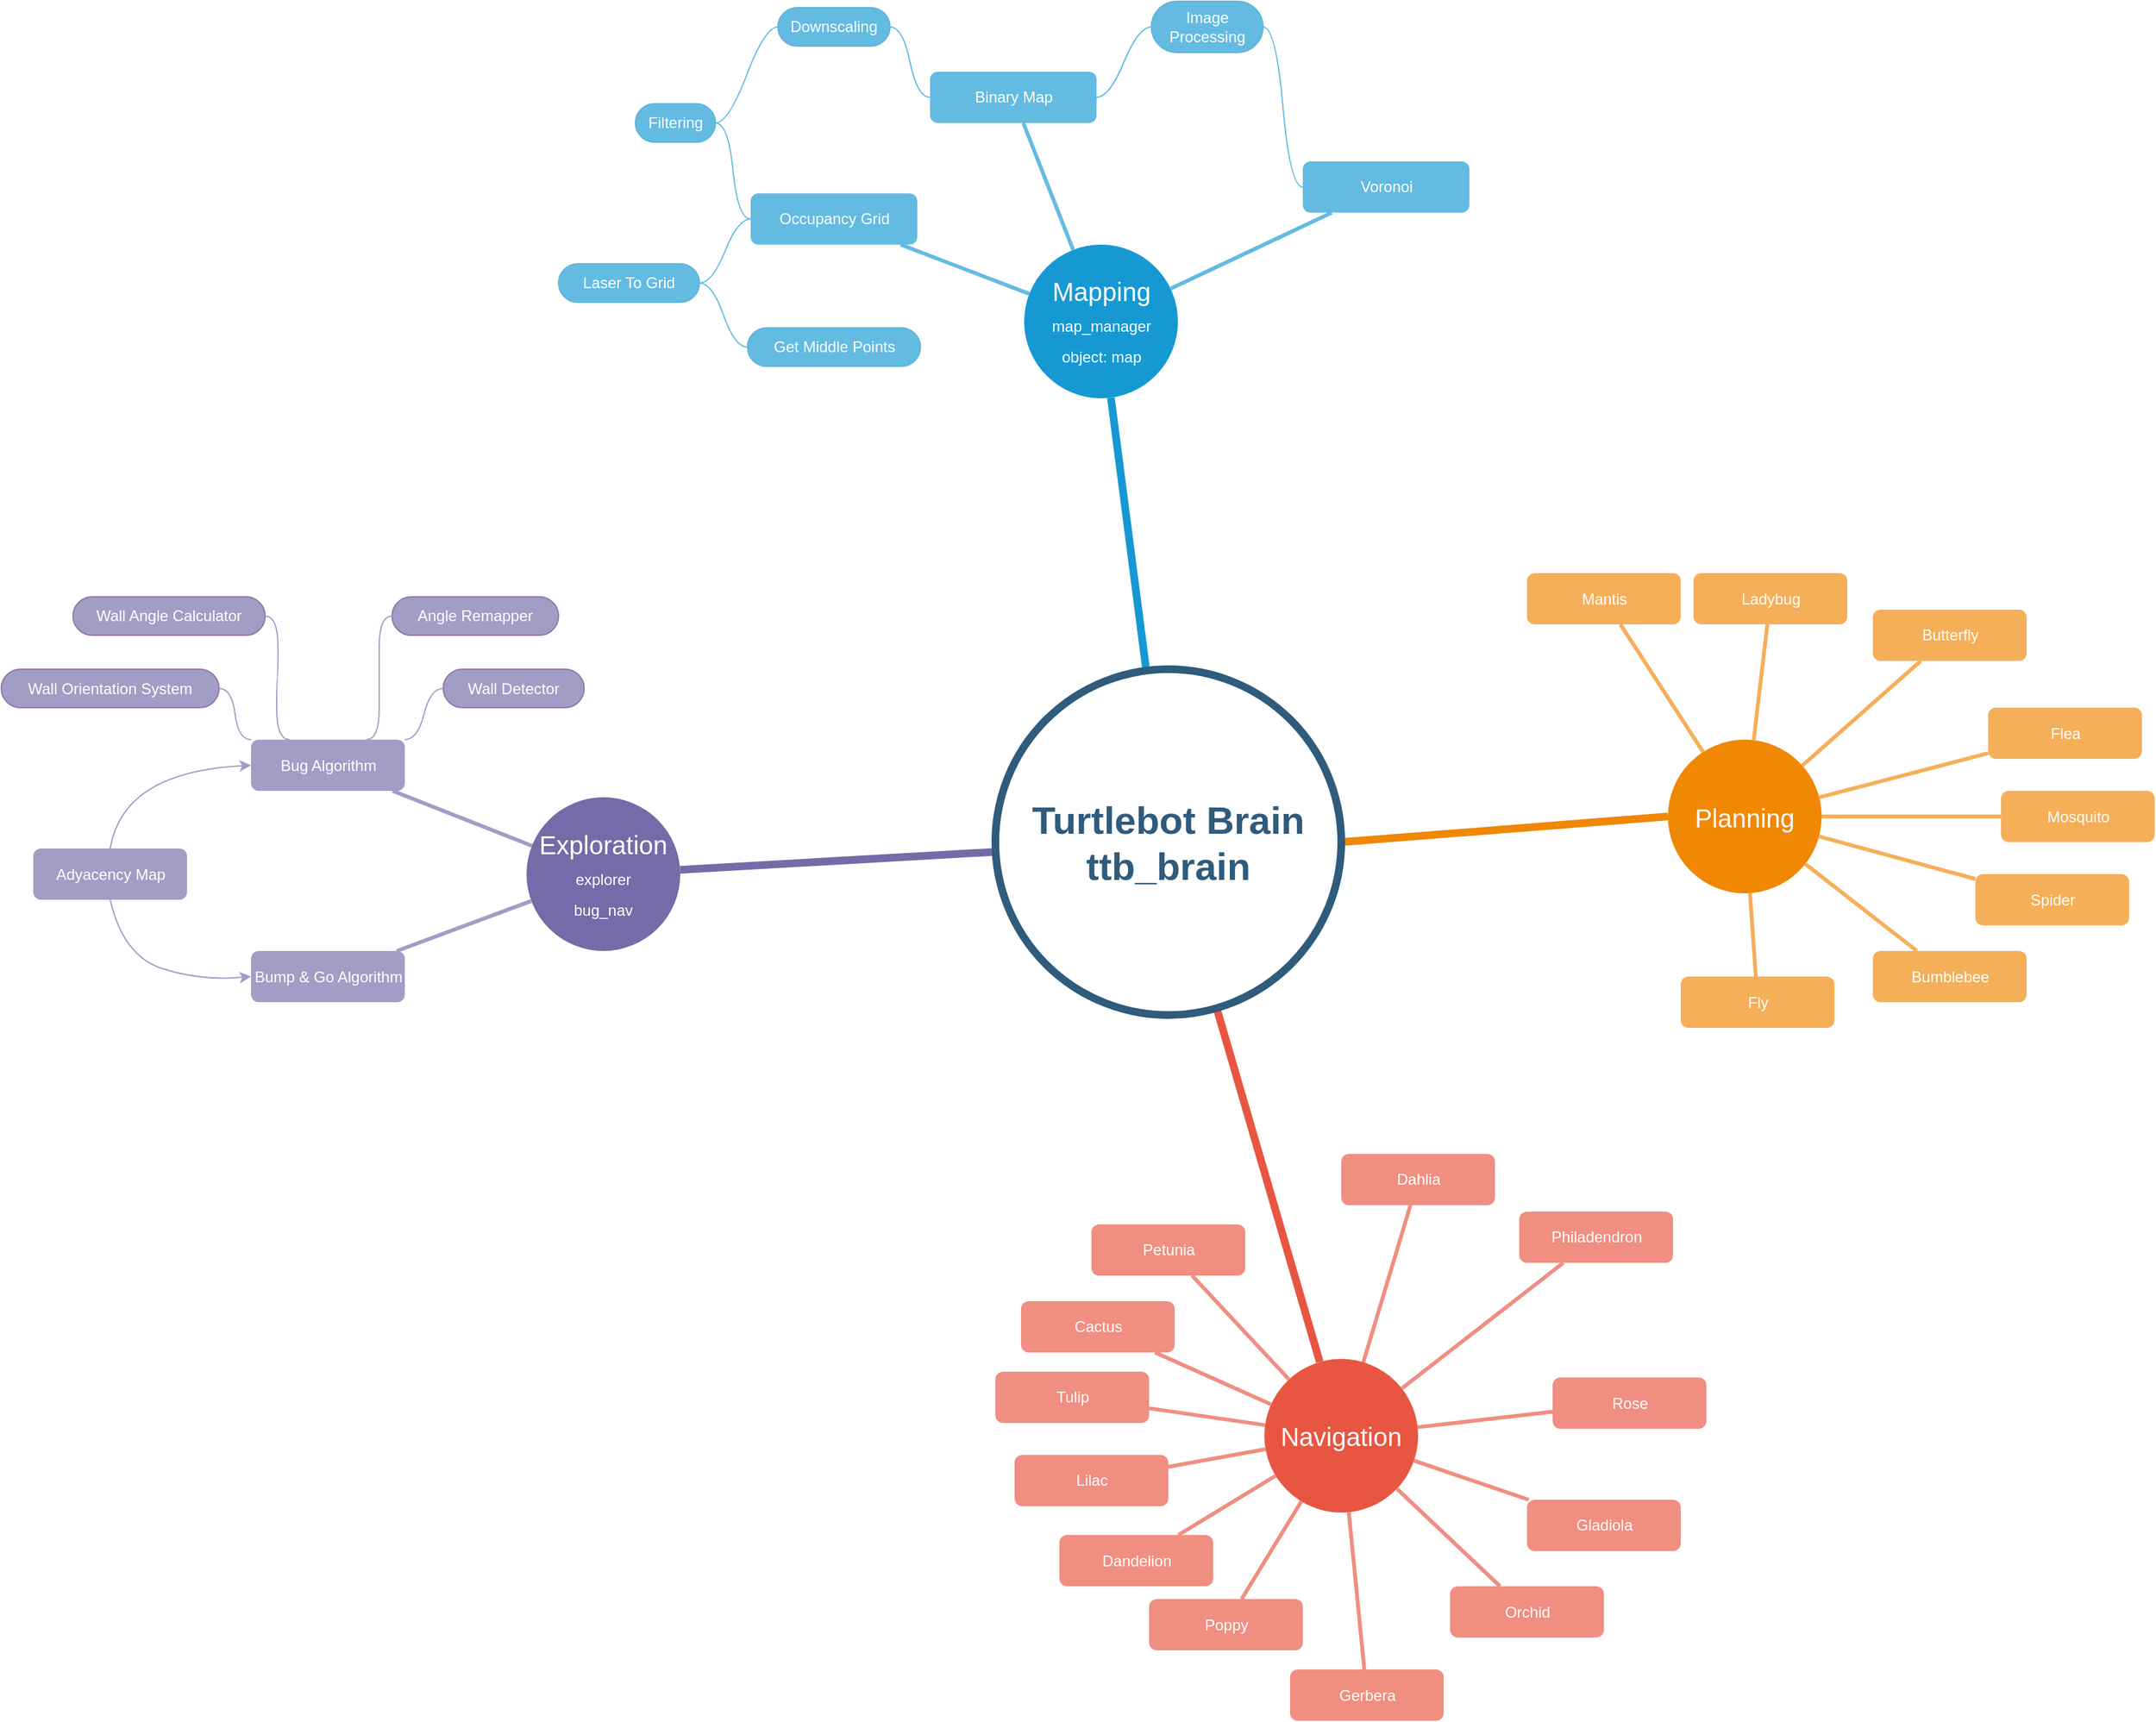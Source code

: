 <mxfile version="14.6.13" type="github">
  <diagram id="6a731a19-8d31-9384-78a2-239565b7b9f0" name="Page-1">
    <mxGraphModel dx="614" dy="1090" grid="1" gridSize="10" guides="1" tooltips="1" connect="1" arrows="1" fold="1" page="1" pageScale="1" pageWidth="1169" pageHeight="827" background="#ffffff" math="0" shadow="0">
      <root>
        <mxCell id="0" />
        <mxCell id="1" parent="0" />
        <mxCell id="r5akDpgzPPveGIxB0C6s-1562" value="&lt;font color=&quot;#ffffff&quot;&gt;Wall Angle Calculator&lt;/font&gt;" style="whiteSpace=wrap;html=1;rounded=1;arcSize=50;align=center;verticalAlign=middle;strokeWidth=1;autosize=1;spacing=4;treeFolding=1;treeMoving=1;newEdgeStyle={&quot;edgeStyle&quot;:&quot;entityRelationEdgeStyle&quot;,&quot;startArrow&quot;:&quot;none&quot;,&quot;endArrow&quot;:&quot;none&quot;,&quot;segment&quot;:10,&quot;curved&quot;:1};direction=west;strokeColor=#9673a6;fillColor=#a29dc5;" parent="1" vertex="1">
          <mxGeometry x="241" y="620" width="150" height="30" as="geometry" />
        </mxCell>
        <mxCell id="r5akDpgzPPveGIxB0C6s-1563" value="" style="edgeStyle=entityRelationEdgeStyle;startArrow=none;endArrow=none;segment=10;curved=1;entryX=0;entryY=0.5;entryDx=0;entryDy=0;exitX=0.25;exitY=0;exitDx=0;exitDy=0;fillColor=#e1d5e7;strokeColor=#a29dc5;" parent="1" source="1529" target="r5akDpgzPPveGIxB0C6s-1562" edge="1">
          <mxGeometry relative="1" as="geometry">
            <mxPoint x="240" y="641.5" as="sourcePoint" />
          </mxGeometry>
        </mxCell>
        <mxCell id="1350" value="Mapping&lt;br&gt;&lt;font style=&quot;font-size: 12px&quot;&gt;map_manager&lt;br&gt;object: map&lt;br&gt;&lt;/font&gt;" style="ellipse;whiteSpace=wrap;html=1;shadow=0;fontFamily=Helvetica;fontSize=20;fontColor=#FFFFFF;align=center;strokeWidth=3;fillColor=#1699D3;strokeColor=none;" parent="1" vertex="1">
          <mxGeometry x="983.5" y="345" width="120" height="120" as="geometry" />
        </mxCell>
        <mxCell id="1351" value="Planning" style="ellipse;whiteSpace=wrap;html=1;shadow=0;fontFamily=Helvetica;fontSize=20;fontColor=#FFFFFF;align=center;strokeWidth=3;fillColor=#F08705;strokeColor=none;gradientColor=none;" parent="1" vertex="1">
          <mxGeometry x="1486" y="731.5" width="120" height="120" as="geometry" />
        </mxCell>
        <mxCell id="1356" value="Navigation" style="ellipse;whiteSpace=wrap;html=1;shadow=0;fontFamily=Helvetica;fontSize=20;fontColor=#FFFFFF;align=center;strokeWidth=3;fillColor=#E85642;strokeColor=none;" parent="1" vertex="1">
          <mxGeometry x="1171" y="1215" width="120" height="120" as="geometry" />
        </mxCell>
        <mxCell id="1359" style="endArrow=none;strokeWidth=6;strokeColor=#1699D3;html=1;" parent="1" source="1515" target="1350" edge="1">
          <mxGeometry relative="1" as="geometry" />
        </mxCell>
        <mxCell id="1360" style="endArrow=none;strokeWidth=6;strokeColor=#f08705;html=1;exitX=1;exitY=0.5;exitDx=0;exitDy=0;entryX=0;entryY=0.5;entryDx=0;entryDy=0;" parent="1" source="1515" target="1351" edge="1">
          <mxGeometry relative="1" as="geometry">
            <mxPoint x="1680" y="812" as="targetPoint" />
          </mxGeometry>
        </mxCell>
        <mxCell id="1363" style="endArrow=none;strokeWidth=6;strokeColor=#736CA8;html=1;" parent="1" source="1515" target="1516" edge="1">
          <mxGeometry relative="1" as="geometry" />
        </mxCell>
        <mxCell id="1366" value="" style="edgeStyle=none;endArrow=none;strokeWidth=6;strokeColor=#E85642;html=1;" parent="1" source="1515" target="1356" edge="1">
          <mxGeometry x="181" y="226.5" width="100" height="100" as="geometry">
            <mxPoint x="181" y="326.5" as="sourcePoint" />
            <mxPoint x="281" y="226.5" as="targetPoint" />
          </mxGeometry>
        </mxCell>
        <mxCell id="1372" value="Occupancy Grid" style="rounded=1;fillColor=#64BBE2;strokeColor=none;strokeWidth=3;shadow=0;html=1;fontColor=#FFFFFF;" parent="1" vertex="1">
          <mxGeometry x="770" y="305" width="130" height="40" as="geometry" />
        </mxCell>
        <mxCell id="1373" value="Binary Map" style="rounded=1;fillColor=#64BBE2;strokeColor=none;strokeWidth=3;shadow=0;html=1;fontColor=#FFFFFF;" parent="1" vertex="1">
          <mxGeometry x="910" y="210" width="130" height="40" as="geometry" />
        </mxCell>
        <mxCell id="1374" value="Voronoi" style="rounded=1;fillColor=#64BBE2;strokeColor=none;strokeWidth=3;shadow=0;html=1;fontColor=#FFFFFF;" parent="1" vertex="1">
          <mxGeometry x="1201" y="280" width="130" height="40" as="geometry" />
        </mxCell>
        <mxCell id="1384" value="" style="edgeStyle=none;endArrow=none;strokeWidth=3;strokeColor=#64BBE2;html=1;" parent="1" source="1350" target="1372" edge="1">
          <mxGeometry x="238.5" y="130" width="100" height="100" as="geometry">
            <mxPoint x="238.5" y="230" as="sourcePoint" />
            <mxPoint x="338.5" y="130" as="targetPoint" />
          </mxGeometry>
        </mxCell>
        <mxCell id="1385" value="" style="edgeStyle=none;endArrow=none;strokeWidth=3;strokeColor=#64BBE2;html=1;" parent="1" source="1350" target="1373" edge="1">
          <mxGeometry x="238.5" y="130" width="100" height="100" as="geometry">
            <mxPoint x="238.5" y="230" as="sourcePoint" />
            <mxPoint x="338.5" y="130" as="targetPoint" />
          </mxGeometry>
        </mxCell>
        <mxCell id="1386" value="" style="edgeStyle=none;endArrow=none;strokeWidth=3;strokeColor=#64BBE2;html=1;" parent="1" source="1350" target="1374" edge="1">
          <mxGeometry x="238.5" y="130" width="100" height="100" as="geometry">
            <mxPoint x="238.5" y="230" as="sourcePoint" />
            <mxPoint x="338.5" y="130" as="targetPoint" />
          </mxGeometry>
        </mxCell>
        <mxCell id="1390" value="Fly" style="rounded=1;fillColor=#f5af58;strokeColor=none;strokeWidth=3;shadow=0;html=1;fontColor=#FFFFFF;" parent="1" vertex="1">
          <mxGeometry x="1496" y="916.5" width="120" height="40" as="geometry" />
        </mxCell>
        <mxCell id="1392" value="Mantis" style="rounded=1;fillColor=#f5af58;strokeColor=none;strokeWidth=3;shadow=0;html=1;fontColor=#FFFFFF;" parent="1" vertex="1">
          <mxGeometry x="1376" y="601.5" width="120" height="40" as="geometry" />
        </mxCell>
        <mxCell id="1393" value="Ladybug" style="rounded=1;fillColor=#f5af58;strokeColor=none;strokeWidth=3;shadow=0;html=1;fontColor=#FFFFFF;" parent="1" vertex="1">
          <mxGeometry x="1506" y="601.5" width="120" height="40" as="geometry" />
        </mxCell>
        <mxCell id="1394" value="Butterfly" style="rounded=1;fillColor=#f5af58;strokeColor=none;strokeWidth=3;shadow=0;html=1;fontColor=#FFFFFF;" parent="1" vertex="1">
          <mxGeometry x="1646" y="630" width="120" height="40" as="geometry" />
        </mxCell>
        <mxCell id="1395" value="Flea" style="rounded=1;fillColor=#f5af58;strokeColor=none;strokeWidth=3;shadow=0;html=1;fontColor=#FFFFFF;" parent="1" vertex="1">
          <mxGeometry x="1736" y="706.5" width="120" height="40" as="geometry" />
        </mxCell>
        <mxCell id="1396" value="Mosquito" style="rounded=1;fillColor=#f5af58;strokeColor=none;strokeWidth=3;shadow=0;html=1;fontColor=#FFFFFF;" parent="1" vertex="1">
          <mxGeometry x="1746" y="771.5" width="120" height="40" as="geometry" />
        </mxCell>
        <mxCell id="1397" value="Spider" style="rounded=1;fillColor=#f5af58;strokeColor=none;strokeWidth=3;shadow=0;html=1;fontColor=#FFFFFF;" parent="1" vertex="1">
          <mxGeometry x="1726" y="836.5" width="120" height="40" as="geometry" />
        </mxCell>
        <mxCell id="1398" value="Bumblebee" style="rounded=1;fillColor=#f5af58;strokeColor=none;strokeWidth=3;shadow=0;html=1;fontColor=#FFFFFF;" parent="1" vertex="1">
          <mxGeometry x="1646" y="896.5" width="120" height="40" as="geometry" />
        </mxCell>
        <mxCell id="1402" value="" style="edgeStyle=none;endArrow=none;strokeWidth=3;strokeColor=#F5AF58;html=1;" parent="1" source="1351" target="1390" edge="1">
          <mxGeometry x="796" y="541.5" width="100" height="100" as="geometry">
            <mxPoint x="796" y="641.5" as="sourcePoint" />
            <mxPoint x="896" y="541.5" as="targetPoint" />
          </mxGeometry>
        </mxCell>
        <mxCell id="1404" value="" style="edgeStyle=none;endArrow=none;strokeWidth=3;strokeColor=#F5AF58;html=1;" parent="1" source="1351" target="1392" edge="1">
          <mxGeometry x="796" y="541.5" width="100" height="100" as="geometry">
            <mxPoint x="796" y="641.5" as="sourcePoint" />
            <mxPoint x="896" y="541.5" as="targetPoint" />
          </mxGeometry>
        </mxCell>
        <mxCell id="1405" value="" style="edgeStyle=none;endArrow=none;strokeWidth=3;strokeColor=#F5AF58;html=1;" parent="1" source="1351" target="1393" edge="1">
          <mxGeometry x="796" y="541.5" width="100" height="100" as="geometry">
            <mxPoint x="796" y="641.5" as="sourcePoint" />
            <mxPoint x="896" y="541.5" as="targetPoint" />
          </mxGeometry>
        </mxCell>
        <mxCell id="1406" value="" style="edgeStyle=none;endArrow=none;strokeWidth=3;strokeColor=#F5AF58;html=1;" parent="1" source="1351" target="1394" edge="1">
          <mxGeometry x="796" y="541.5" width="100" height="100" as="geometry">
            <mxPoint x="796" y="641.5" as="sourcePoint" />
            <mxPoint x="896" y="541.5" as="targetPoint" />
          </mxGeometry>
        </mxCell>
        <mxCell id="1407" value="" style="edgeStyle=none;endArrow=none;strokeWidth=3;strokeColor=#F5AF58;html=1;" parent="1" source="1351" target="1395" edge="1">
          <mxGeometry x="796" y="541.5" width="100" height="100" as="geometry">
            <mxPoint x="796" y="641.5" as="sourcePoint" />
            <mxPoint x="896" y="541.5" as="targetPoint" />
          </mxGeometry>
        </mxCell>
        <mxCell id="1408" value="" style="edgeStyle=none;endArrow=none;strokeWidth=3;strokeColor=#F5AF58;html=1;" parent="1" source="1351" target="1396" edge="1">
          <mxGeometry x="796" y="541.5" width="100" height="100" as="geometry">
            <mxPoint x="796" y="641.5" as="sourcePoint" />
            <mxPoint x="896" y="541.5" as="targetPoint" />
          </mxGeometry>
        </mxCell>
        <mxCell id="1409" value="" style="edgeStyle=none;endArrow=none;strokeWidth=3;strokeColor=#F5AF58;html=1;" parent="1" source="1351" target="1397" edge="1">
          <mxGeometry x="796" y="541.5" width="100" height="100" as="geometry">
            <mxPoint x="796" y="641.5" as="sourcePoint" />
            <mxPoint x="896" y="541.5" as="targetPoint" />
          </mxGeometry>
        </mxCell>
        <mxCell id="1410" value="" style="edgeStyle=none;endArrow=none;strokeWidth=3;strokeColor=#F5AF58;html=1;" parent="1" source="1351" target="1398" edge="1">
          <mxGeometry x="796" y="541.5" width="100" height="100" as="geometry">
            <mxPoint x="796" y="641.5" as="sourcePoint" />
            <mxPoint x="896" y="541.5" as="targetPoint" />
          </mxGeometry>
        </mxCell>
        <mxCell id="1490" value="Philadendron" style="rounded=1;fillColor=#f08e81;strokeColor=none;strokeWidth=3;shadow=0;html=1;fontColor=#FFFFFF;" parent="1" vertex="1">
          <mxGeometry x="1370" y="1100" width="120" height="40" as="geometry" />
        </mxCell>
        <mxCell id="1491" value="Dahlia" style="rounded=1;fillColor=#f08e81;strokeColor=none;strokeWidth=3;shadow=0;html=1;fontColor=#FFFFFF;" parent="1" vertex="1">
          <mxGeometry x="1231" y="1055" width="120" height="40" as="geometry" />
        </mxCell>
        <mxCell id="1492" value="Petunia" style="rounded=1;fillColor=#f08e81;strokeColor=none;strokeWidth=3;shadow=0;html=1;fontColor=#FFFFFF;" parent="1" vertex="1">
          <mxGeometry x="1036" y="1110" width="120" height="40" as="geometry" />
        </mxCell>
        <mxCell id="1493" value="Cactus" style="rounded=1;fillColor=#f08e81;strokeColor=none;strokeWidth=3;shadow=0;html=1;fontColor=#FFFFFF;" parent="1" vertex="1">
          <mxGeometry x="981" y="1170" width="120" height="40" as="geometry" />
        </mxCell>
        <mxCell id="1494" value="Tulip" style="rounded=1;fillColor=#f08e81;strokeColor=none;strokeWidth=3;shadow=0;html=1;fontColor=#FFFFFF;" parent="1" vertex="1">
          <mxGeometry x="961" y="1225" width="120" height="40" as="geometry" />
        </mxCell>
        <mxCell id="1495" value="Lilac" style="rounded=1;fillColor=#f08e81;strokeColor=none;strokeWidth=3;shadow=0;html=1;fontColor=#FFFFFF;" parent="1" vertex="1">
          <mxGeometry x="976" y="1290" width="120" height="40" as="geometry" />
        </mxCell>
        <mxCell id="1496" value="Dandelion" style="rounded=1;fillColor=#f08e81;strokeColor=none;strokeWidth=3;shadow=0;html=1;fontColor=#FFFFFF;" parent="1" vertex="1">
          <mxGeometry x="1011" y="1352.5" width="120" height="40" as="geometry" />
        </mxCell>
        <mxCell id="1497" value="Poppy" style="rounded=1;fillColor=#f08e81;strokeColor=none;strokeWidth=3;shadow=0;html=1;fontColor=#FFFFFF;" parent="1" vertex="1">
          <mxGeometry x="1081" y="1402.5" width="120" height="40" as="geometry" />
        </mxCell>
        <mxCell id="1498" value="Gerbera" style="rounded=1;fillColor=#f08e81;strokeColor=none;strokeWidth=3;shadow=0;html=1;fontColor=#FFFFFF;" parent="1" vertex="1">
          <mxGeometry x="1191" y="1457.5" width="120" height="40" as="geometry" />
        </mxCell>
        <mxCell id="1499" value="Orchid" style="rounded=1;fillColor=#f08e81;strokeColor=none;strokeWidth=3;shadow=0;html=1;fontColor=#FFFFFF;" parent="1" vertex="1">
          <mxGeometry x="1316" y="1392.5" width="120" height="40" as="geometry" />
        </mxCell>
        <mxCell id="1500" value="Gladiola" style="rounded=1;fillColor=#f08e81;strokeColor=none;strokeWidth=3;shadow=0;html=1;fontColor=#FFFFFF;" parent="1" vertex="1">
          <mxGeometry x="1376" y="1325" width="120" height="40" as="geometry" />
        </mxCell>
        <mxCell id="1501" value="Rose" style="rounded=1;fillColor=#f08e81;strokeColor=none;strokeWidth=3;shadow=0;html=1;fontColor=#FFFFFF;" parent="1" vertex="1">
          <mxGeometry x="1396" y="1229.5" width="120" height="40" as="geometry" />
        </mxCell>
        <mxCell id="1502" value="" style="edgeStyle=none;endArrow=none;strokeWidth=3;strokeColor=#F08E81;html=1;" parent="1" source="1356" target="1501" edge="1">
          <mxGeometry x="801" y="95" width="100" height="100" as="geometry">
            <mxPoint x="801" y="195" as="sourcePoint" />
            <mxPoint x="901" y="95" as="targetPoint" />
          </mxGeometry>
        </mxCell>
        <mxCell id="1503" value="" style="edgeStyle=none;endArrow=none;strokeWidth=3;strokeColor=#F08E81;html=1;" parent="1" source="1356" target="1490" edge="1">
          <mxGeometry x="801" y="95" width="100" height="100" as="geometry">
            <mxPoint x="801" y="195" as="sourcePoint" />
            <mxPoint x="901" y="95" as="targetPoint" />
          </mxGeometry>
        </mxCell>
        <mxCell id="1504" value="" style="edgeStyle=none;endArrow=none;strokeWidth=3;strokeColor=#F08E81;html=1;" parent="1" source="1356" target="1491" edge="1">
          <mxGeometry x="801" y="95" width="100" height="100" as="geometry">
            <mxPoint x="801" y="195" as="sourcePoint" />
            <mxPoint x="901" y="95" as="targetPoint" />
          </mxGeometry>
        </mxCell>
        <mxCell id="1505" value="" style="edgeStyle=none;endArrow=none;strokeWidth=3;strokeColor=#F08E81;html=1;" parent="1" source="1356" target="1492" edge="1">
          <mxGeometry x="801" y="95" width="100" height="100" as="geometry">
            <mxPoint x="801" y="195" as="sourcePoint" />
            <mxPoint x="901" y="95" as="targetPoint" />
          </mxGeometry>
        </mxCell>
        <mxCell id="1506" value="" style="edgeStyle=none;endArrow=none;strokeWidth=3;strokeColor=#F08E81;html=1;" parent="1" source="1356" target="1493" edge="1">
          <mxGeometry x="801" y="95" width="100" height="100" as="geometry">
            <mxPoint x="801" y="195" as="sourcePoint" />
            <mxPoint x="901" y="95" as="targetPoint" />
          </mxGeometry>
        </mxCell>
        <mxCell id="1507" value="" style="edgeStyle=none;endArrow=none;strokeWidth=3;strokeColor=#F08E81;html=1;" parent="1" source="1356" target="1494" edge="1">
          <mxGeometry x="801" y="95" width="100" height="100" as="geometry">
            <mxPoint x="801" y="195" as="sourcePoint" />
            <mxPoint x="901" y="95" as="targetPoint" />
          </mxGeometry>
        </mxCell>
        <mxCell id="1508" value="" style="edgeStyle=none;endArrow=none;strokeWidth=3;strokeColor=#F08E81;html=1;" parent="1" source="1356" target="1495" edge="1">
          <mxGeometry x="801" y="95" width="100" height="100" as="geometry">
            <mxPoint x="801" y="195" as="sourcePoint" />
            <mxPoint x="901" y="95" as="targetPoint" />
          </mxGeometry>
        </mxCell>
        <mxCell id="1509" value="" style="edgeStyle=none;endArrow=none;strokeWidth=3;strokeColor=#F08E81;html=1;" parent="1" source="1356" target="1496" edge="1">
          <mxGeometry x="801" y="95" width="100" height="100" as="geometry">
            <mxPoint x="801" y="195" as="sourcePoint" />
            <mxPoint x="901" y="95" as="targetPoint" />
          </mxGeometry>
        </mxCell>
        <mxCell id="1510" value="" style="edgeStyle=none;endArrow=none;strokeWidth=3;strokeColor=#F08E81;html=1;" parent="1" source="1356" target="1497" edge="1">
          <mxGeometry x="801" y="95" width="100" height="100" as="geometry">
            <mxPoint x="801" y="195" as="sourcePoint" />
            <mxPoint x="901" y="95" as="targetPoint" />
          </mxGeometry>
        </mxCell>
        <mxCell id="1511" value="" style="edgeStyle=none;endArrow=none;strokeWidth=3;strokeColor=#F08E81;html=1;" parent="1" source="1356" target="1498" edge="1">
          <mxGeometry x="801" y="95" width="100" height="100" as="geometry">
            <mxPoint x="801" y="195" as="sourcePoint" />
            <mxPoint x="901" y="95" as="targetPoint" />
          </mxGeometry>
        </mxCell>
        <mxCell id="1512" value="" style="edgeStyle=none;endArrow=none;strokeWidth=3;strokeColor=#F08E81;html=1;" parent="1" source="1356" target="1499" edge="1">
          <mxGeometry x="801" y="95" width="100" height="100" as="geometry">
            <mxPoint x="801" y="195" as="sourcePoint" />
            <mxPoint x="901" y="95" as="targetPoint" />
          </mxGeometry>
        </mxCell>
        <mxCell id="1513" value="" style="edgeStyle=none;endArrow=none;strokeWidth=3;strokeColor=#F08E81;html=1;" parent="1" source="1356" target="1500" edge="1">
          <mxGeometry x="801" y="95" width="100" height="100" as="geometry">
            <mxPoint x="801" y="195" as="sourcePoint" />
            <mxPoint x="901" y="95" as="targetPoint" />
          </mxGeometry>
        </mxCell>
        <mxCell id="1515" value="Turtlebot Brain&lt;br&gt;ttb_brain" style="ellipse;whiteSpace=wrap;html=1;shadow=0;fontFamily=Helvetica;fontSize=30;fontColor=#2F5B7C;align=center;strokeColor=#2F5B7C;strokeWidth=6;fillColor=#FFFFFF;fontStyle=1;gradientColor=none;" parent="1" vertex="1">
          <mxGeometry x="961" y="676.5" width="270" height="270" as="geometry" />
        </mxCell>
        <mxCell id="1516" value="Exploration&lt;br&gt;&lt;font style=&quot;font-size: 12px&quot;&gt;explorer&lt;br&gt;bug_nav&lt;/font&gt;" style="ellipse;whiteSpace=wrap;html=1;shadow=0;fontFamily=Helvetica;fontSize=20;fontColor=#FFFFFF;align=center;strokeWidth=3;fillColor=#736ca8;strokeColor=none;" parent="1" vertex="1">
          <mxGeometry x="595" y="776.5" width="120" height="120" as="geometry" />
        </mxCell>
        <mxCell id="1526" value="Adyacency Map" style="rounded=1;fillColor=#a29dc5;strokeColor=none;strokeWidth=3;shadow=0;html=1;fontColor=#FFFFFF;" parent="1" vertex="1">
          <mxGeometry x="210" y="816.5" width="120" height="40" as="geometry" />
        </mxCell>
        <mxCell id="1527" value="Bump &amp;amp; Go Algorithm" style="rounded=1;fillColor=#a29dc5;strokeColor=none;strokeWidth=3;shadow=0;html=1;fontColor=#FFFFFF;" parent="1" vertex="1">
          <mxGeometry x="380" y="896.5" width="120" height="40" as="geometry" />
        </mxCell>
        <mxCell id="1529" value="Bug Algorithm" style="rounded=1;fillColor=#a29dc5;strokeColor=none;strokeWidth=3;shadow=0;html=1;fontColor=#FFFFFF;" parent="1" vertex="1">
          <mxGeometry x="380" y="731.5" width="120" height="40" as="geometry" />
        </mxCell>
        <mxCell id="1539" value="" style="edgeStyle=none;endArrow=none;strokeWidth=3;strokeColor=#A29DC5;html=1;" parent="1" source="1516" target="1527" edge="1">
          <mxGeometry x="-1215" y="-248.5" width="100" height="100" as="geometry">
            <mxPoint x="-1215" y="-148.5" as="sourcePoint" />
            <mxPoint x="-1115" y="-248.5" as="targetPoint" />
          </mxGeometry>
        </mxCell>
        <mxCell id="1540" value="" style="edgeStyle=none;endArrow=none;strokeWidth=3;strokeColor=#A29DC5;html=1;" parent="1" source="1516" target="1529" edge="1">
          <mxGeometry x="-1215" y="-248.5" width="100" height="100" as="geometry">
            <mxPoint x="-1215" y="-148.5" as="sourcePoint" />
            <mxPoint x="-1115" y="-248.5" as="targetPoint" />
          </mxGeometry>
        </mxCell>
        <mxCell id="1542" style="edgeStyle=none;rounded=0;html=1;exitX=0.5;exitY=1;endArrow=none;endFill=0;jettySize=auto;orthogonalLoop=1;strokeColor=#736CA8;strokeWidth=2;fillColor=#64bbe2;fontSize=20;fontColor=#23445D;" parent="1" source="1529" target="1529" edge="1">
          <mxGeometry relative="1" as="geometry" />
        </mxCell>
        <mxCell id="r5akDpgzPPveGIxB0C6s-1543" value="" style="curved=1;endArrow=classic;html=1;exitX=0.5;exitY=0;exitDx=0;exitDy=0;entryX=0;entryY=0.5;entryDx=0;entryDy=0;fillColor=#e1d5e7;strokeColor=#a29dc5;" parent="1" source="1526" target="1529" edge="1">
          <mxGeometry width="50" height="50" relative="1" as="geometry">
            <mxPoint x="230" y="756.5" as="sourcePoint" />
            <mxPoint x="280" y="706.5" as="targetPoint" />
            <Array as="points">
              <mxPoint x="280" y="756.5" />
            </Array>
          </mxGeometry>
        </mxCell>
        <mxCell id="r5akDpgzPPveGIxB0C6s-1547" value="" style="curved=1;endArrow=classic;html=1;exitX=0.5;exitY=1;exitDx=0;exitDy=0;entryX=0;entryY=0.5;entryDx=0;entryDy=0;fillColor=#e1d5e7;strokeColor=#a29dc5;" parent="1" source="1526" target="1527" edge="1">
          <mxGeometry width="50" height="50" relative="1" as="geometry">
            <mxPoint x="280" y="1050" as="sourcePoint" />
            <mxPoint x="240" y="1070" as="targetPoint" />
            <Array as="points">
              <mxPoint x="280" y="900" />
              <mxPoint x="340" y="920" />
            </Array>
          </mxGeometry>
        </mxCell>
        <mxCell id="r5akDpgzPPveGIxB0C6s-1558" value="&lt;font color=&quot;#ffffff&quot;&gt;Wall Detector&lt;/font&gt;" style="whiteSpace=wrap;html=1;rounded=1;arcSize=50;align=center;verticalAlign=middle;strokeWidth=1;autosize=1;spacing=4;treeFolding=1;treeMoving=1;newEdgeStyle={&quot;edgeStyle&quot;:&quot;entityRelationEdgeStyle&quot;,&quot;startArrow&quot;:&quot;none&quot;,&quot;endArrow&quot;:&quot;none&quot;,&quot;segment&quot;:10,&quot;curved&quot;:1};strokeColor=#9673a6;fillColor=#a29dc5;" parent="1" vertex="1">
          <mxGeometry x="530" y="676.5" width="110" height="30" as="geometry" />
        </mxCell>
        <mxCell id="r5akDpgzPPveGIxB0C6s-1559" value="" style="edgeStyle=entityRelationEdgeStyle;startArrow=none;endArrow=none;segment=10;curved=1;exitX=1;exitY=0;exitDx=0;exitDy=0;fillColor=#e1d5e7;strokeColor=#a29dc5;" parent="1" source="1529" target="r5akDpgzPPveGIxB0C6s-1558" edge="1">
          <mxGeometry relative="1" as="geometry">
            <mxPoint x="483" y="690" as="sourcePoint" />
          </mxGeometry>
        </mxCell>
        <mxCell id="r5akDpgzPPveGIxB0C6s-1560" value="&lt;font color=&quot;#ffffff&quot;&gt;Angle Remapper&lt;/font&gt;" style="whiteSpace=wrap;html=1;rounded=1;arcSize=50;align=center;verticalAlign=middle;strokeWidth=1;autosize=1;spacing=4;treeFolding=1;treeMoving=1;newEdgeStyle={&quot;edgeStyle&quot;:&quot;entityRelationEdgeStyle&quot;,&quot;startArrow&quot;:&quot;none&quot;,&quot;endArrow&quot;:&quot;none&quot;,&quot;segment&quot;:10,&quot;curved&quot;:1};strokeColor=#9673a6;fillColor=#a29dc5;" parent="1" vertex="1">
          <mxGeometry x="490" y="620" width="130" height="30" as="geometry" />
        </mxCell>
        <mxCell id="r5akDpgzPPveGIxB0C6s-1561" value="" style="edgeStyle=entityRelationEdgeStyle;startArrow=none;endArrow=none;segment=10;curved=1;exitX=0.75;exitY=0;exitDx=0;exitDy=0;fillColor=#e1d5e7;strokeColor=#a29dc5;" parent="1" source="1529" target="r5akDpgzPPveGIxB0C6s-1560" edge="1">
          <mxGeometry relative="1" as="geometry">
            <mxPoint x="388" y="649" as="sourcePoint" />
          </mxGeometry>
        </mxCell>
        <mxCell id="r5akDpgzPPveGIxB0C6s-1564" value="&lt;font color=&quot;#ffffff&quot;&gt;Wall Orientation System&lt;/font&gt;" style="whiteSpace=wrap;html=1;rounded=1;arcSize=50;align=center;verticalAlign=middle;strokeWidth=1;autosize=1;spacing=4;treeFolding=1;treeMoving=1;newEdgeStyle={&quot;edgeStyle&quot;:&quot;entityRelationEdgeStyle&quot;,&quot;startArrow&quot;:&quot;none&quot;,&quot;endArrow&quot;:&quot;none&quot;,&quot;segment&quot;:10,&quot;curved&quot;:1};direction=west;strokeColor=#9673a6;fillColor=#a29dc5;" parent="1" vertex="1">
          <mxGeometry x="185" y="676.5" width="170" height="30" as="geometry" />
        </mxCell>
        <mxCell id="r5akDpgzPPveGIxB0C6s-1565" value="" style="edgeStyle=entityRelationEdgeStyle;startArrow=none;endArrow=none;segment=10;curved=1;entryX=0;entryY=0.5;entryDx=0;entryDy=0;exitX=0;exitY=0;exitDx=0;exitDy=0;fillColor=#e1d5e7;strokeColor=#a29dc5;" parent="1" source="1529" target="r5akDpgzPPveGIxB0C6s-1564" edge="1">
          <mxGeometry relative="1" as="geometry">
            <mxPoint x="400" y="758" as="sourcePoint" />
          </mxGeometry>
        </mxCell>
        <mxCell id="oNTo4Ac7TQ7N8douDyzH-1543" value="&lt;font color=&quot;#ffffff&quot;&gt;Laser To Grid&lt;/font&gt;" style="whiteSpace=wrap;html=1;rounded=1;arcSize=50;align=center;verticalAlign=middle;strokeWidth=1;autosize=1;spacing=4;treeFolding=1;treeMoving=1;newEdgeStyle={&quot;edgeStyle&quot;:&quot;entityRelationEdgeStyle&quot;,&quot;startArrow&quot;:&quot;none&quot;,&quot;endArrow&quot;:&quot;none&quot;,&quot;segment&quot;:10,&quot;curved&quot;:1};fillColor=#64BBE2;strokeColor=#60B3D9;" vertex="1" parent="1">
          <mxGeometry x="620" y="360" width="110" height="30" as="geometry" />
        </mxCell>
        <mxCell id="oNTo4Ac7TQ7N8douDyzH-1544" value="" style="edgeStyle=entityRelationEdgeStyle;startArrow=none;endArrow=none;segment=10;curved=1;strokeColor=#64bbe2;exitX=0;exitY=0.5;exitDx=0;exitDy=0;" edge="1" target="oNTo4Ac7TQ7N8douDyzH-1543" parent="1" source="1372">
          <mxGeometry relative="1" as="geometry">
            <mxPoint x="798" y="470" as="sourcePoint" />
          </mxGeometry>
        </mxCell>
        <mxCell id="oNTo4Ac7TQ7N8douDyzH-1545" value="&lt;font color=&quot;#ffffff&quot;&gt;Get Middle Points&lt;/font&gt;" style="whiteSpace=wrap;html=1;rounded=1;arcSize=50;align=center;verticalAlign=middle;strokeWidth=1;autosize=1;spacing=4;treeFolding=1;treeMoving=1;newEdgeStyle={&quot;edgeStyle&quot;:&quot;entityRelationEdgeStyle&quot;,&quot;startArrow&quot;:&quot;none&quot;,&quot;endArrow&quot;:&quot;none&quot;,&quot;segment&quot;:10,&quot;curved&quot;:1};fillColor=#64BBE2;strokeColor=#60B3D9;" vertex="1" parent="1">
          <mxGeometry x="767.5" y="410" width="135" height="30" as="geometry" />
        </mxCell>
        <mxCell id="oNTo4Ac7TQ7N8douDyzH-1546" value="" style="edgeStyle=entityRelationEdgeStyle;startArrow=none;endArrow=none;segment=10;curved=1;strokeColor=#64bbe2;exitX=1;exitY=0.5;exitDx=0;exitDy=0;" edge="1" parent="1" target="oNTo4Ac7TQ7N8douDyzH-1545" source="oNTo4Ac7TQ7N8douDyzH-1543">
          <mxGeometry relative="1" as="geometry">
            <mxPoint x="789" y="562" as="sourcePoint" />
          </mxGeometry>
        </mxCell>
        <mxCell id="oNTo4Ac7TQ7N8douDyzH-1548" value="&lt;font color=&quot;#ffffff&quot;&gt;Filtering&lt;br&gt;&lt;/font&gt;" style="whiteSpace=wrap;html=1;rounded=1;arcSize=50;align=center;verticalAlign=middle;strokeWidth=1;autosize=1;spacing=4;treeFolding=1;treeMoving=1;newEdgeStyle={&quot;edgeStyle&quot;:&quot;entityRelationEdgeStyle&quot;,&quot;startArrow&quot;:&quot;none&quot;,&quot;endArrow&quot;:&quot;none&quot;,&quot;segment&quot;:10,&quot;curved&quot;:1};fillColor=#64BBE2;strokeColor=#60B3D9;" vertex="1" parent="1">
          <mxGeometry x="680" y="235" width="62.5" height="30" as="geometry" />
        </mxCell>
        <mxCell id="oNTo4Ac7TQ7N8douDyzH-1549" value="" style="edgeStyle=entityRelationEdgeStyle;startArrow=none;endArrow=none;segment=10;curved=1;strokeColor=#64bbe2;exitX=0;exitY=0.5;exitDx=0;exitDy=0;entryX=1;entryY=0.5;entryDx=0;entryDy=0;" edge="1" parent="1" target="oNTo4Ac7TQ7N8douDyzH-1548" source="1372">
          <mxGeometry relative="1" as="geometry">
            <mxPoint x="640" y="145" as="sourcePoint" />
          </mxGeometry>
        </mxCell>
        <mxCell id="oNTo4Ac7TQ7N8douDyzH-1550" value="&lt;font color=&quot;#ffffff&quot;&gt;Downscaling&lt;br&gt;&lt;/font&gt;" style="whiteSpace=wrap;html=1;rounded=1;arcSize=50;align=center;verticalAlign=middle;strokeWidth=1;autosize=1;spacing=4;treeFolding=1;treeMoving=1;newEdgeStyle={&quot;edgeStyle&quot;:&quot;entityRelationEdgeStyle&quot;,&quot;startArrow&quot;:&quot;none&quot;,&quot;endArrow&quot;:&quot;none&quot;,&quot;segment&quot;:10,&quot;curved&quot;:1};fillColor=#64BBE2;strokeColor=#60B3D9;" vertex="1" parent="1">
          <mxGeometry x="791.25" y="160" width="87.5" height="30" as="geometry" />
        </mxCell>
        <mxCell id="oNTo4Ac7TQ7N8douDyzH-1551" value="" style="edgeStyle=entityRelationEdgeStyle;startArrow=none;endArrow=none;segment=10;curved=1;strokeColor=#64bbe2;exitX=1;exitY=0.5;exitDx=0;exitDy=0;entryX=0;entryY=0.5;entryDx=0;entryDy=0;" edge="1" parent="1" target="oNTo4Ac7TQ7N8douDyzH-1550" source="oNTo4Ac7TQ7N8douDyzH-1548">
          <mxGeometry relative="1" as="geometry">
            <mxPoint x="900" y="240" as="sourcePoint" />
          </mxGeometry>
        </mxCell>
        <mxCell id="oNTo4Ac7TQ7N8douDyzH-1553" value="" style="edgeStyle=entityRelationEdgeStyle;startArrow=none;endArrow=none;segment=10;curved=1;strokeColor=#64bbe2;exitX=1;exitY=0.5;exitDx=0;exitDy=0;entryX=0;entryY=0.5;entryDx=0;entryDy=0;" edge="1" parent="1" source="oNTo4Ac7TQ7N8douDyzH-1550" target="1373">
          <mxGeometry relative="1" as="geometry">
            <mxPoint x="875" y="290" as="sourcePoint" />
            <mxPoint x="900" y="210" as="targetPoint" />
          </mxGeometry>
        </mxCell>
        <mxCell id="oNTo4Ac7TQ7N8douDyzH-1554" value="&lt;font color=&quot;#ffffff&quot;&gt;Image &lt;br&gt;Processing&lt;br&gt;&lt;/font&gt;" style="whiteSpace=wrap;html=1;rounded=1;arcSize=50;align=center;verticalAlign=middle;strokeWidth=1;autosize=1;spacing=4;treeFolding=1;treeMoving=1;newEdgeStyle={&quot;edgeStyle&quot;:&quot;entityRelationEdgeStyle&quot;,&quot;startArrow&quot;:&quot;none&quot;,&quot;endArrow&quot;:&quot;none&quot;,&quot;segment&quot;:10,&quot;curved&quot;:1};fillColor=#64BBE2;strokeColor=#60B3D9;" vertex="1" parent="1">
          <mxGeometry x="1082.75" y="155" width="87.25" height="40" as="geometry" />
        </mxCell>
        <mxCell id="oNTo4Ac7TQ7N8douDyzH-1555" value="" style="edgeStyle=entityRelationEdgeStyle;startArrow=none;endArrow=none;segment=10;curved=1;strokeColor=#64bbe2;exitX=1;exitY=0.5;exitDx=0;exitDy=0;entryX=0;entryY=0.5;entryDx=0;entryDy=0;" edge="1" parent="1" target="oNTo4Ac7TQ7N8douDyzH-1554" source="1373">
          <mxGeometry relative="1" as="geometry">
            <mxPoint x="933.5" y="190" as="sourcePoint" />
          </mxGeometry>
        </mxCell>
        <mxCell id="oNTo4Ac7TQ7N8douDyzH-1556" value="" style="edgeStyle=entityRelationEdgeStyle;startArrow=none;endArrow=none;segment=10;curved=1;strokeColor=#64bbe2;exitX=1;exitY=0.5;exitDx=0;exitDy=0;entryX=0;entryY=0.5;entryDx=0;entryDy=0;" edge="1" parent="1" source="oNTo4Ac7TQ7N8douDyzH-1554" target="1374">
          <mxGeometry relative="1" as="geometry">
            <mxPoint x="1066" y="230" as="sourcePoint" />
            <mxPoint x="1101" y="170" as="targetPoint" />
          </mxGeometry>
        </mxCell>
      </root>
    </mxGraphModel>
  </diagram>
</mxfile>
